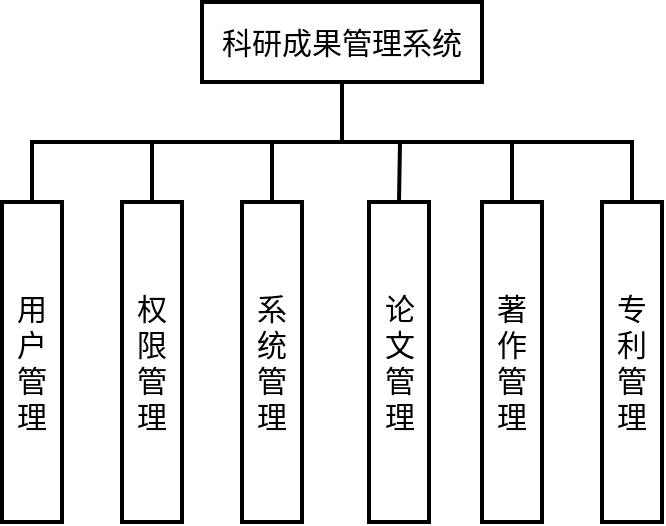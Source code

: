 <mxfile version="14.1.8" type="github">
  <diagram id="2G0d_gVu83ZyIBH3VBJq" name="第 1 页">
    <mxGraphModel dx="1215" dy="568" grid="1" gridSize="10" guides="1" tooltips="1" connect="1" arrows="1" fold="1" page="1" pageScale="1" pageWidth="827" pageHeight="1169" math="0" shadow="0">
      <root>
        <mxCell id="0" />
        <mxCell id="1" parent="0" />
        <mxCell id="cemzPqufBnS8Dp2tyOaI-1" value="科研成果管理系统" style="rounded=0;whiteSpace=wrap;html=1;absoluteArcSize=1;arcSize=14;strokeWidth=2;fontSize=15;" parent="1" vertex="1">
          <mxGeometry x="330" y="50" width="140" height="40" as="geometry" />
        </mxCell>
        <mxCell id="cemzPqufBnS8Dp2tyOaI-2" value="用户管理" style="rounded=0;whiteSpace=wrap;html=1;absoluteArcSize=1;arcSize=14;strokeWidth=2;fontSize=15;" parent="1" vertex="1">
          <mxGeometry x="230" y="150" width="30" height="160" as="geometry" />
        </mxCell>
        <mxCell id="cemzPqufBnS8Dp2tyOaI-3" value="权限管理" style="rounded=0;whiteSpace=wrap;html=1;absoluteArcSize=1;arcSize=14;strokeWidth=2;fontSize=15;" parent="1" vertex="1">
          <mxGeometry x="290" y="150" width="30" height="160" as="geometry" />
        </mxCell>
        <mxCell id="cemzPqufBnS8Dp2tyOaI-4" value="系统管理" style="rounded=0;whiteSpace=wrap;html=1;absoluteArcSize=1;arcSize=14;strokeWidth=2;fontSize=15;" parent="1" vertex="1">
          <mxGeometry x="350" y="150" width="30" height="160" as="geometry" />
        </mxCell>
        <mxCell id="cemzPqufBnS8Dp2tyOaI-5" value="论文管理" style="rounded=0;whiteSpace=wrap;html=1;absoluteArcSize=1;arcSize=14;strokeWidth=2;fontSize=15;" parent="1" vertex="1">
          <mxGeometry x="413.5" y="150" width="30" height="160" as="geometry" />
        </mxCell>
        <mxCell id="cemzPqufBnS8Dp2tyOaI-6" value="专利管理" style="rounded=0;whiteSpace=wrap;html=1;absoluteArcSize=1;arcSize=14;strokeWidth=2;fontSize=15;" parent="1" vertex="1">
          <mxGeometry x="530" y="150" width="30" height="160" as="geometry" />
        </mxCell>
        <mxCell id="cemzPqufBnS8Dp2tyOaI-7" value="著作管理" style="rounded=0;whiteSpace=wrap;html=1;absoluteArcSize=1;arcSize=14;strokeWidth=2;fontSize=15;" parent="1" vertex="1">
          <mxGeometry x="470" y="150" width="30" height="160" as="geometry" />
        </mxCell>
        <mxCell id="cemzPqufBnS8Dp2tyOaI-8" value="" style="endArrow=none;html=1;strokeWidth=2;exitX=0.5;exitY=0;exitDx=0;exitDy=0;entryX=0.5;entryY=1;entryDx=0;entryDy=0;rounded=0;fontSize=15;" parent="1" source="cemzPqufBnS8Dp2tyOaI-2" target="cemzPqufBnS8Dp2tyOaI-1" edge="1">
          <mxGeometry width="50" height="50" relative="1" as="geometry">
            <mxPoint x="650" y="150" as="sourcePoint" />
            <mxPoint x="700" y="100" as="targetPoint" />
            <Array as="points">
              <mxPoint x="245" y="120" />
              <mxPoint x="400" y="120" />
            </Array>
          </mxGeometry>
        </mxCell>
        <mxCell id="cemzPqufBnS8Dp2tyOaI-9" value="" style="endArrow=none;html=1;strokeWidth=2;rounded=0;exitX=0.5;exitY=0;exitDx=0;exitDy=0;entryX=0.5;entryY=1;entryDx=0;entryDy=0;fontSize=15;" parent="1" source="cemzPqufBnS8Dp2tyOaI-3" target="cemzPqufBnS8Dp2tyOaI-1" edge="1">
          <mxGeometry width="50" height="50" relative="1" as="geometry">
            <mxPoint x="580" y="120" as="sourcePoint" />
            <mxPoint x="630" y="70" as="targetPoint" />
            <Array as="points">
              <mxPoint x="305" y="120" />
              <mxPoint x="400" y="120" />
            </Array>
          </mxGeometry>
        </mxCell>
        <mxCell id="cemzPqufBnS8Dp2tyOaI-10" value="" style="endArrow=none;html=1;strokeWidth=2;rounded=0;exitX=0.5;exitY=0;exitDx=0;exitDy=0;fontSize=15;" parent="1" source="cemzPqufBnS8Dp2tyOaI-4" edge="1">
          <mxGeometry width="50" height="50" relative="1" as="geometry">
            <mxPoint x="590" y="130" as="sourcePoint" />
            <mxPoint x="400" y="90" as="targetPoint" />
            <Array as="points">
              <mxPoint x="365" y="120" />
              <mxPoint x="400" y="120" />
            </Array>
          </mxGeometry>
        </mxCell>
        <mxCell id="cemzPqufBnS8Dp2tyOaI-11" value="" style="endArrow=none;html=1;strokeWidth=2;rounded=0;exitX=0.5;exitY=0;exitDx=0;exitDy=0;fontSize=15;" parent="1" source="cemzPqufBnS8Dp2tyOaI-5" edge="1">
          <mxGeometry width="50" height="50" relative="1" as="geometry">
            <mxPoint x="600" y="140" as="sourcePoint" />
            <mxPoint x="400" y="90" as="targetPoint" />
            <Array as="points">
              <mxPoint x="429" y="120" />
              <mxPoint x="400" y="120" />
            </Array>
          </mxGeometry>
        </mxCell>
        <mxCell id="cemzPqufBnS8Dp2tyOaI-12" value="" style="endArrow=none;html=1;strokeWidth=2;rounded=0;entryX=0.5;entryY=1;entryDx=0;entryDy=0;exitX=0.5;exitY=0;exitDx=0;exitDy=0;fontSize=15;" parent="1" source="cemzPqufBnS8Dp2tyOaI-7" target="cemzPqufBnS8Dp2tyOaI-1" edge="1">
          <mxGeometry width="50" height="50" relative="1" as="geometry">
            <mxPoint x="610" y="150" as="sourcePoint" />
            <mxPoint x="660" y="100" as="targetPoint" />
            <Array as="points">
              <mxPoint x="485" y="120" />
              <mxPoint x="400" y="120" />
            </Array>
          </mxGeometry>
        </mxCell>
        <mxCell id="cemzPqufBnS8Dp2tyOaI-13" value="" style="endArrow=none;html=1;strokeWidth=2;rounded=0;entryX=0.5;entryY=1;entryDx=0;entryDy=0;exitX=0.5;exitY=0;exitDx=0;exitDy=0;fontSize=15;" parent="1" source="cemzPqufBnS8Dp2tyOaI-6" target="cemzPqufBnS8Dp2tyOaI-1" edge="1">
          <mxGeometry width="50" height="50" relative="1" as="geometry">
            <mxPoint x="620" y="160" as="sourcePoint" />
            <mxPoint x="670" y="110" as="targetPoint" />
            <Array as="points">
              <mxPoint x="545" y="120" />
              <mxPoint x="400" y="120" />
            </Array>
          </mxGeometry>
        </mxCell>
      </root>
    </mxGraphModel>
  </diagram>
</mxfile>
